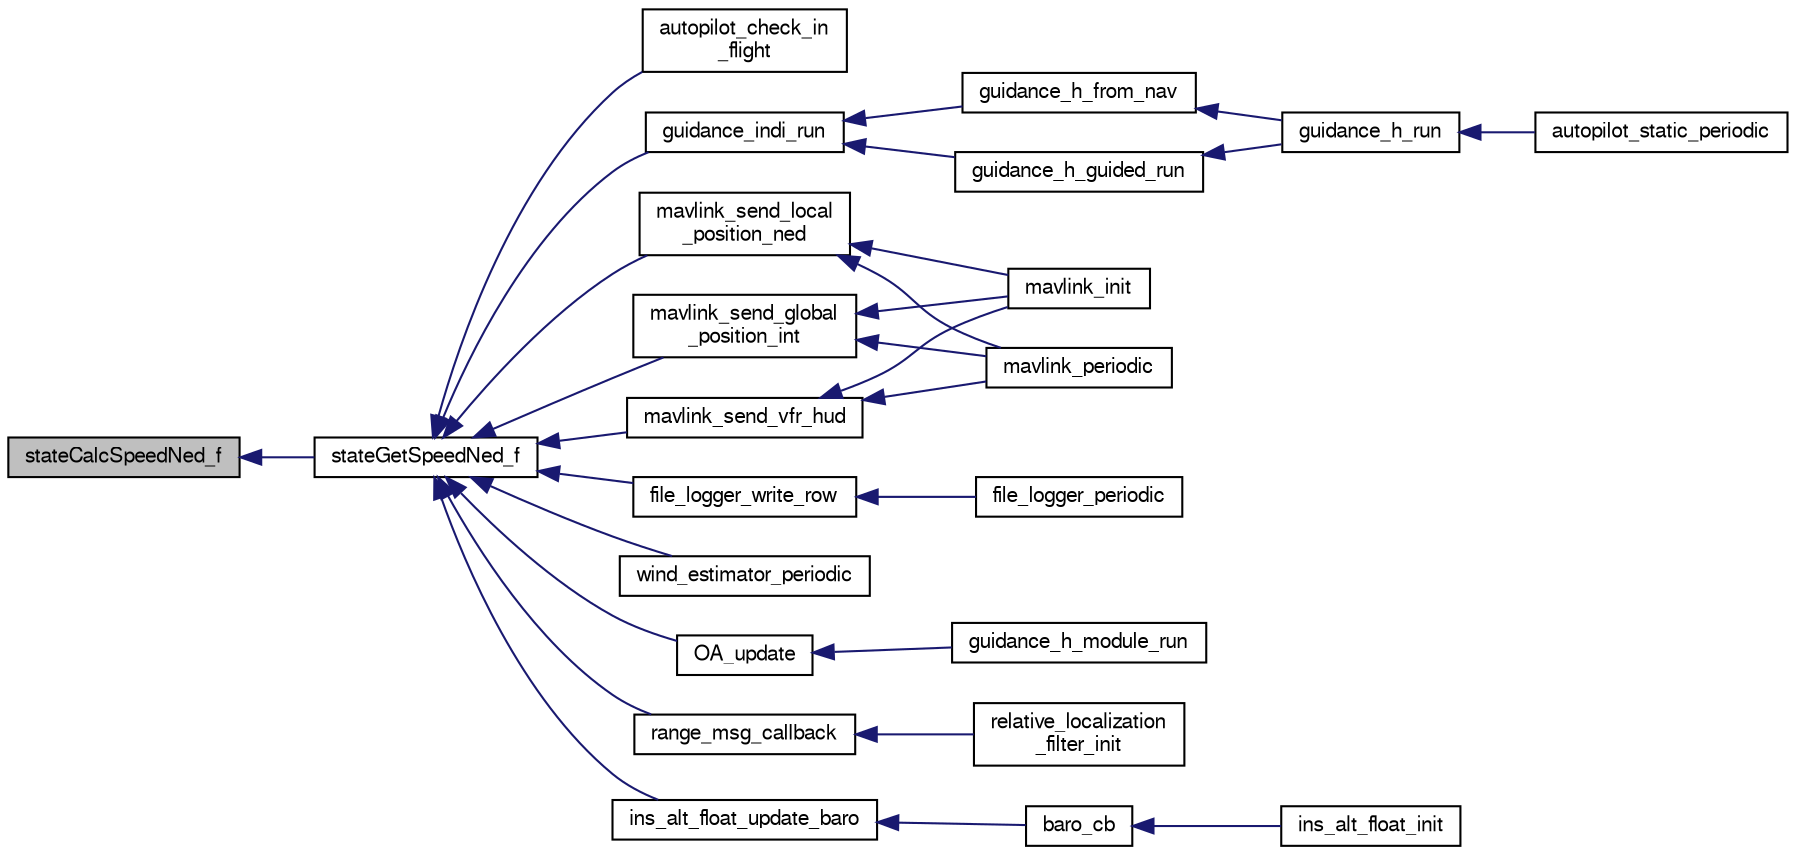 digraph "stateCalcSpeedNed_f"
{
  edge [fontname="FreeSans",fontsize="10",labelfontname="FreeSans",labelfontsize="10"];
  node [fontname="FreeSans",fontsize="10",shape=record];
  rankdir="LR";
  Node1 [label="stateCalcSpeedNed_f",height=0.2,width=0.4,color="black", fillcolor="grey75", style="filled", fontcolor="black"];
  Node1 -> Node2 [dir="back",color="midnightblue",fontsize="10",style="solid",fontname="FreeSans"];
  Node2 [label="stateGetSpeedNed_f",height=0.2,width=0.4,color="black", fillcolor="white", style="filled",URL="$group__state__velocity.html#ga50a44ddecd4b2517b549549e953ffea2",tooltip="Get ground speed in local NED coordinates (float). "];
  Node2 -> Node3 [dir="back",color="midnightblue",fontsize="10",style="solid",fontname="FreeSans"];
  Node3 [label="autopilot_check_in\l_flight",height=0.2,width=0.4,color="black", fillcolor="white", style="filled",URL="$rotorcraft_2autopilot__firmware_8c.html#a8a5717e6ffce00d9926abc6c56336852",tooltip="in flight check utility function "];
  Node2 -> Node4 [dir="back",color="midnightblue",fontsize="10",style="solid",fontname="FreeSans"];
  Node4 [label="guidance_indi_run",height=0.2,width=0.4,color="black", fillcolor="white", style="filled",URL="$guidance__indi__hybrid_8h.html#afa3b5095f6b5beadbb8662d3b3519bc9"];
  Node4 -> Node5 [dir="back",color="midnightblue",fontsize="10",style="solid",fontname="FreeSans"];
  Node5 [label="guidance_h_from_nav",height=0.2,width=0.4,color="black", fillcolor="white", style="filled",URL="$rotorcraft_2guidance_2guidance__h_8h.html#a609bdd40f9f6aeac4b4d493ffabd24d5",tooltip="Set horizontal guidance from NAV and run control loop. "];
  Node5 -> Node6 [dir="back",color="midnightblue",fontsize="10",style="solid",fontname="FreeSans"];
  Node6 [label="guidance_h_run",height=0.2,width=0.4,color="black", fillcolor="white", style="filled",URL="$rotorcraft_2guidance_2guidance__h_8h.html#afff2f6a359638c74d5d1051c3edfa554"];
  Node6 -> Node7 [dir="back",color="midnightblue",fontsize="10",style="solid",fontname="FreeSans"];
  Node7 [label="autopilot_static_periodic",height=0.2,width=0.4,color="black", fillcolor="white", style="filled",URL="$rotorcraft_2autopilot__static_8c.html#a81ff7c3a0611cb76bfbd35fc817070d6"];
  Node4 -> Node8 [dir="back",color="midnightblue",fontsize="10",style="solid",fontname="FreeSans"];
  Node8 [label="guidance_h_guided_run",height=0.2,width=0.4,color="black", fillcolor="white", style="filled",URL="$rotorcraft_2guidance_2guidance__h_8h.html#a60716914dafeccd7ab74967606ae4045",tooltip="Run GUIDED mode control. "];
  Node8 -> Node6 [dir="back",color="midnightblue",fontsize="10",style="solid",fontname="FreeSans"];
  Node2 -> Node9 [dir="back",color="midnightblue",fontsize="10",style="solid",fontname="FreeSans"];
  Node9 [label="mavlink_send_local\l_position_ned",height=0.2,width=0.4,color="black", fillcolor="white", style="filled",URL="$mavlink_8c.html#acf27b8ebaf73137224cee8453df530a8"];
  Node9 -> Node10 [dir="back",color="midnightblue",fontsize="10",style="solid",fontname="FreeSans"];
  Node10 [label="mavlink_init",height=0.2,width=0.4,color="black", fillcolor="white", style="filled",URL="$mavlink_8h.html#acc676450794df9b4b50dc6b12995b7a1",tooltip="Module functions. "];
  Node9 -> Node11 [dir="back",color="midnightblue",fontsize="10",style="solid",fontname="FreeSans"];
  Node11 [label="mavlink_periodic",height=0.2,width=0.4,color="black", fillcolor="white", style="filled",URL="$mavlink_8h.html#a45dcaed78c022158e7dcfb92813f191c",tooltip="Periodic MAVLink calls. "];
  Node2 -> Node12 [dir="back",color="midnightblue",fontsize="10",style="solid",fontname="FreeSans"];
  Node12 [label="mavlink_send_global\l_position_int",height=0.2,width=0.4,color="black", fillcolor="white", style="filled",URL="$mavlink_8c.html#a69b29097db843b873c8b348c837cfd03"];
  Node12 -> Node10 [dir="back",color="midnightblue",fontsize="10",style="solid",fontname="FreeSans"];
  Node12 -> Node11 [dir="back",color="midnightblue",fontsize="10",style="solid",fontname="FreeSans"];
  Node2 -> Node13 [dir="back",color="midnightblue",fontsize="10",style="solid",fontname="FreeSans"];
  Node13 [label="mavlink_send_vfr_hud",height=0.2,width=0.4,color="black", fillcolor="white", style="filled",URL="$mavlink_8c.html#a8c8fd474a91b126a5f74296017672ddc",tooltip="Send Metrics typically displayed on a HUD for fixed wing aircraft. "];
  Node13 -> Node10 [dir="back",color="midnightblue",fontsize="10",style="solid",fontname="FreeSans"];
  Node13 -> Node11 [dir="back",color="midnightblue",fontsize="10",style="solid",fontname="FreeSans"];
  Node2 -> Node14 [dir="back",color="midnightblue",fontsize="10",style="solid",fontname="FreeSans"];
  Node14 [label="file_logger_write_row",height=0.2,width=0.4,color="black", fillcolor="white", style="filled",URL="$file__logger_8c.html#a599a2b4b9cd37709060587aa8870de15",tooltip="Write CSV row Write values at this timestamp to log file. "];
  Node14 -> Node15 [dir="back",color="midnightblue",fontsize="10",style="solid",fontname="FreeSans"];
  Node15 [label="file_logger_periodic",height=0.2,width=0.4,color="black", fillcolor="white", style="filled",URL="$file__logger_8h.html#a0a108be83e6a060666234d7b46a36907",tooltip="Log the values to a csv file. "];
  Node2 -> Node16 [dir="back",color="midnightblue",fontsize="10",style="solid",fontname="FreeSans"];
  Node16 [label="wind_estimator_periodic",height=0.2,width=0.4,color="black", fillcolor="white", style="filled",URL="$wind__estimator_8h.html#a0a4f52d63873704d3581f69f44d71751"];
  Node2 -> Node17 [dir="back",color="midnightblue",fontsize="10",style="solid",fontname="FreeSans"];
  Node17 [label="OA_update",height=0.2,width=0.4,color="black", fillcolor="white", style="filled",URL="$guidance__OA_8h.html#ae9523792204e84a5ff5dd0af6f49b225",tooltip="Update the controls based on a vision result. "];
  Node17 -> Node18 [dir="back",color="midnightblue",fontsize="10",style="solid",fontname="FreeSans"];
  Node18 [label="guidance_h_module_run",height=0.2,width=0.4,color="black", fillcolor="white", style="filled",URL="$guidance__OA_8c.html#a77f05df2acd1da23e187f1f3f5d5a26f",tooltip="Main guidance loop. "];
  Node2 -> Node19 [dir="back",color="midnightblue",fontsize="10",style="solid",fontname="FreeSans"];
  Node19 [label="range_msg_callback",height=0.2,width=0.4,color="black", fillcolor="white", style="filled",URL="$relative__localization__filter_8c.html#a9a5ee6ec3e44ff9f7cea260d969d6ddf"];
  Node19 -> Node20 [dir="back",color="midnightblue",fontsize="10",style="solid",fontname="FreeSans"];
  Node20 [label="relative_localization\l_filter_init",height=0.2,width=0.4,color="black", fillcolor="white", style="filled",URL="$relative__localization__filter_8h.html#a6da4d8bf05d9240f503606d63b6be761"];
  Node2 -> Node21 [dir="back",color="midnightblue",fontsize="10",style="solid",fontname="FreeSans"];
  Node21 [label="ins_alt_float_update_baro",height=0.2,width=0.4,color="black", fillcolor="white", style="filled",URL="$ins__alt__float_8h.html#afb6a5cd07b6574dfb93f023aecfcec5d"];
  Node21 -> Node22 [dir="back",color="midnightblue",fontsize="10",style="solid",fontname="FreeSans"];
  Node22 [label="baro_cb",height=0.2,width=0.4,color="black", fillcolor="white", style="filled",URL="$ins__alt__float_8c.html#a92209191a3ecc53fc4adaafd0fe82933"];
  Node22 -> Node23 [dir="back",color="midnightblue",fontsize="10",style="solid",fontname="FreeSans"];
  Node23 [label="ins_alt_float_init",height=0.2,width=0.4,color="black", fillcolor="white", style="filled",URL="$ins__alt__float_8h.html#addae4691b18806ce2db90c10ef8d7274"];
}
